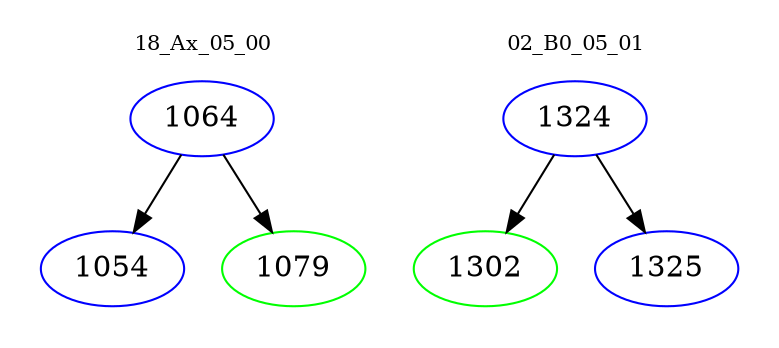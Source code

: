 digraph{
subgraph cluster_0 {
color = white
label = "18_Ax_05_00";
fontsize=10;
T0_1064 [label="1064", color="blue"]
T0_1064 -> T0_1054 [color="black"]
T0_1054 [label="1054", color="blue"]
T0_1064 -> T0_1079 [color="black"]
T0_1079 [label="1079", color="green"]
}
subgraph cluster_1 {
color = white
label = "02_B0_05_01";
fontsize=10;
T1_1324 [label="1324", color="blue"]
T1_1324 -> T1_1302 [color="black"]
T1_1302 [label="1302", color="green"]
T1_1324 -> T1_1325 [color="black"]
T1_1325 [label="1325", color="blue"]
}
}
